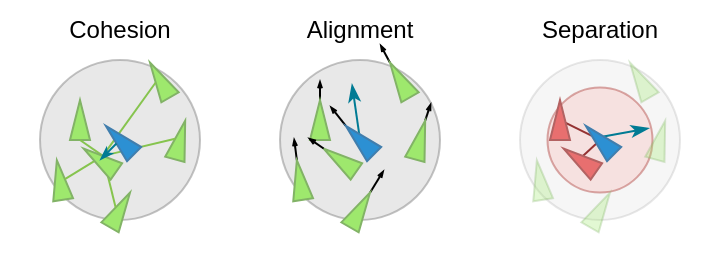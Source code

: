 <mxfile version="20.2.7"><diagram id="YCPdlBkszeK2X-TOf6wd" name="Page-1"><mxGraphModel dx="933" dy="522" grid="1" gridSize="10" guides="1" tooltips="1" connect="1" arrows="1" fold="1" page="1" pageScale="1" pageWidth="1200" pageHeight="1920" math="0" shadow="0"><root><mxCell id="0"/><mxCell id="1" parent="0"/><mxCell id="EjmFFE0QnTrS7FpCaU7E-526" value="" style="rounded=0;whiteSpace=wrap;html=1;fontFamily=Helvetica;strokeWidth=1;strokeColor=none;" vertex="1" parent="1"><mxGeometry x="80" y="40" width="360" height="130" as="geometry"/></mxCell><mxCell id="EjmFFE0QnTrS7FpCaU7E-527" value="" style="ellipse;whiteSpace=wrap;html=1;aspect=fixed;strokeColor=#878787;strokeWidth=1;fillColor=#D1D1D1;opacity=20;" vertex="1" parent="1"><mxGeometry x="340" y="70" width="80" height="80" as="geometry"/></mxCell><mxCell id="EjmFFE0QnTrS7FpCaU7E-528" value="" style="ellipse;whiteSpace=wrap;html=1;aspect=fixed;strokeColor=#b85450;strokeWidth=1;fillColor=#f8cecc;opacity=50;" vertex="1" parent="1"><mxGeometry x="353.75" y="83.75" width="52.5" height="52.5" as="geometry"/></mxCell><mxCell id="EjmFFE0QnTrS7FpCaU7E-529" value="" style="ellipse;whiteSpace=wrap;html=1;aspect=fixed;strokeColor=#878787;strokeWidth=1;fillColor=#D1D1D1;opacity=50;" vertex="1" parent="1"><mxGeometry x="220" y="70" width="80" height="80" as="geometry"/></mxCell><mxCell id="EjmFFE0QnTrS7FpCaU7E-530" value="" style="triangle;whiteSpace=wrap;html=1;strokeColor=#82b366;fillColor=#9EE86D;rotation=285;opacity=30;" vertex="1" parent="1"><mxGeometry x="400" y="105" width="20" height="10" as="geometry"/></mxCell><mxCell id="EjmFFE0QnTrS7FpCaU7E-531" value="" style="triangle;whiteSpace=wrap;html=1;strokeColor=#82b366;fillColor=#9EE86D;rotation=300;opacity=30;" vertex="1" parent="1"><mxGeometry x="370" y="140" width="20" height="10" as="geometry"/></mxCell><mxCell id="EjmFFE0QnTrS7FpCaU7E-532" value="" style="triangle;whiteSpace=wrap;html=1;strokeColor=#82b366;fillColor=#9EE86D;rotation=240;opacity=30;" vertex="1" parent="1"><mxGeometry x="390" y="75" width="20" height="10" as="geometry"/></mxCell><mxCell id="EjmFFE0QnTrS7FpCaU7E-533" value="" style="endArrow=none;html=1;rounded=0;strokeColor=#943232;" edge="1" parent="1" source="EjmFFE0QnTrS7FpCaU7E-536" target="EjmFFE0QnTrS7FpCaU7E-537"><mxGeometry width="50" height="50" relative="1" as="geometry"><mxPoint x="314" y="220" as="sourcePoint"/><mxPoint x="330" y="200" as="targetPoint"/></mxGeometry></mxCell><mxCell id="EjmFFE0QnTrS7FpCaU7E-534" value="" style="endArrow=none;html=1;rounded=0;strokeColor=#943232;entryX=0.5;entryY=1;entryDx=0;entryDy=0;exitX=0.5;exitY=0;exitDx=0;exitDy=0;" edge="1" parent="1" source="EjmFFE0QnTrS7FpCaU7E-536" target="EjmFFE0QnTrS7FpCaU7E-538"><mxGeometry width="50" height="50" relative="1" as="geometry"><mxPoint x="385.959" y="117.98" as="sourcePoint"/><mxPoint x="372.857" y="111.429" as="targetPoint"/></mxGeometry></mxCell><mxCell id="EjmFFE0QnTrS7FpCaU7E-535" value="" style="endArrow=classicThin;html=1;rounded=0;strokeColor=#007B94;endFill=1;exitX=0.5;exitY=1;exitDx=0;exitDy=0;entryX=0.968;entryY=0.387;entryDx=0;entryDy=0;entryPerimeter=0;" edge="1" parent="1" source="EjmFFE0QnTrS7FpCaU7E-536" target="EjmFFE0QnTrS7FpCaU7E-528"><mxGeometry width="50" height="50" relative="1" as="geometry"><mxPoint x="385" y="104.72" as="sourcePoint"/><mxPoint x="400" y="105" as="targetPoint"/></mxGeometry></mxCell><mxCell id="EjmFFE0QnTrS7FpCaU7E-536" value="" style="triangle;whiteSpace=wrap;html=1;strokeColor=#417EAD;fillColor=#2C90D3;rotation=-135;" vertex="1" parent="1"><mxGeometry x="370" y="105" width="20" height="10" as="geometry"/></mxCell><mxCell id="EjmFFE0QnTrS7FpCaU7E-537" value="" style="triangle;whiteSpace=wrap;html=1;strokeColor=#B36262;fillColor=#E86F6F;rotation=-90;" vertex="1" parent="1"><mxGeometry x="350" y="95" width="20" height="10" as="geometry"/></mxCell><mxCell id="EjmFFE0QnTrS7FpCaU7E-538" value="" style="triangle;whiteSpace=wrap;html=1;strokeColor=#B36262;fillColor=#E86F6F;rotation=-145;" vertex="1" parent="1"><mxGeometry x="360" y="115" width="20" height="10" as="geometry"/></mxCell><mxCell id="EjmFFE0QnTrS7FpCaU7E-539" value="Separation" style="text;html=1;strokeColor=none;fillColor=none;align=center;verticalAlign=middle;whiteSpace=wrap;rounded=0;opacity=30;" vertex="1" parent="1"><mxGeometry x="350" y="40" width="60" height="30" as="geometry"/></mxCell><mxCell id="EjmFFE0QnTrS7FpCaU7E-540" value="" style="endArrow=openThin;html=1;rounded=0;endFill=0;exitX=1;exitY=0.5;exitDx=0;exitDy=0;endSize=2;startSize=4;strokeWidth=1;" edge="1" parent="1" source="EjmFFE0QnTrS7FpCaU7E-551"><mxGeometry width="50" height="50" relative="1" as="geometry"><mxPoint x="235" y="94.72" as="sourcePoint"/><mxPoint x="240" y="80" as="targetPoint"/></mxGeometry></mxCell><mxCell id="EjmFFE0QnTrS7FpCaU7E-541" value="" style="ellipse;whiteSpace=wrap;html=1;aspect=fixed;strokeColor=#878787;strokeWidth=1;fillColor=#D1D1D1;opacity=50;" vertex="1" parent="1"><mxGeometry x="100" y="70" width="80" height="80" as="geometry"/></mxCell><mxCell id="EjmFFE0QnTrS7FpCaU7E-542" value="" style="triangle;whiteSpace=wrap;html=1;strokeColor=#82b366;fillColor=#9EE86D;rotation=-90;" vertex="1" parent="1"><mxGeometry x="110" y="95" width="20" height="10" as="geometry"/></mxCell><mxCell id="EjmFFE0QnTrS7FpCaU7E-543" value="" style="triangle;whiteSpace=wrap;html=1;strokeColor=#82b366;fillColor=#9EE86D;rotation=285;" vertex="1" parent="1"><mxGeometry x="160" y="105" width="20" height="10" as="geometry"/></mxCell><mxCell id="EjmFFE0QnTrS7FpCaU7E-544" value="" style="triangle;whiteSpace=wrap;html=1;strokeColor=#82b366;fillColor=#9EE86D;rotation=300;" vertex="1" parent="1"><mxGeometry x="130" y="140" width="20" height="10" as="geometry"/></mxCell><mxCell id="EjmFFE0QnTrS7FpCaU7E-545" value="" style="triangle;whiteSpace=wrap;html=1;strokeColor=#82b366;fillColor=#9EE86D;rotation=240;" vertex="1" parent="1"><mxGeometry x="150" y="75" width="20" height="10" as="geometry"/></mxCell><mxCell id="EjmFFE0QnTrS7FpCaU7E-546" value="Alignment" style="text;html=1;strokeColor=none;fillColor=none;align=center;verticalAlign=middle;whiteSpace=wrap;rounded=0;opacity=30;" vertex="1" parent="1"><mxGeometry x="230" y="40" width="60" height="30" as="geometry"/></mxCell><mxCell id="EjmFFE0QnTrS7FpCaU7E-547" value="Cohesion" style="text;html=1;strokeColor=none;fillColor=none;align=center;verticalAlign=middle;whiteSpace=wrap;rounded=0;opacity=30;" vertex="1" parent="1"><mxGeometry x="110" y="40" width="60" height="30" as="geometry"/></mxCell><mxCell id="EjmFFE0QnTrS7FpCaU7E-548" value="" style="endArrow=openThin;html=1;rounded=0;endFill=0;exitX=1;exitY=0.5;exitDx=0;exitDy=0;endSize=2;startSize=4;strokeWidth=1;" edge="1" parent="1" source="EjmFFE0QnTrS7FpCaU7E-552"><mxGeometry width="50" height="50" relative="1" as="geometry"><mxPoint x="250" y="145.0" as="sourcePoint"/><mxPoint x="272.0" y="125" as="targetPoint"/></mxGeometry></mxCell><mxCell id="EjmFFE0QnTrS7FpCaU7E-549" value="" style="endArrow=openThin;html=1;rounded=0;endFill=0;endSize=2;startSize=4;strokeWidth=1;exitX=1;exitY=0.5;exitDx=0;exitDy=0;" edge="1" parent="1" source="EjmFFE0QnTrS7FpCaU7E-554"><mxGeometry width="50" height="50" relative="1" as="geometry"><mxPoint x="310" y="70" as="sourcePoint"/><mxPoint x="270" y="62" as="targetPoint"/></mxGeometry></mxCell><mxCell id="EjmFFE0QnTrS7FpCaU7E-550" value="" style="endArrow=openThin;html=1;rounded=0;endFill=0;exitX=1;exitY=0.5;exitDx=0;exitDy=0;endSize=2;startSize=4;strokeWidth=1;" edge="1" parent="1" source="EjmFFE0QnTrS7FpCaU7E-560"><mxGeometry width="50" height="50" relative="1" as="geometry"><mxPoint x="300" y="150.0" as="sourcePoint"/><mxPoint x="245" y="93" as="targetPoint"/></mxGeometry></mxCell><mxCell id="EjmFFE0QnTrS7FpCaU7E-551" value="" style="triangle;whiteSpace=wrap;html=1;strokeColor=#82b366;fillColor=#9EE86D;rotation=-90;" vertex="1" parent="1"><mxGeometry x="230" y="95" width="20" height="10" as="geometry"/></mxCell><mxCell id="EjmFFE0QnTrS7FpCaU7E-552" value="" style="triangle;whiteSpace=wrap;html=1;strokeColor=#82b366;fillColor=#9EE86D;rotation=300;" vertex="1" parent="1"><mxGeometry x="250" y="140" width="20" height="10" as="geometry"/></mxCell><mxCell id="EjmFFE0QnTrS7FpCaU7E-553" value="" style="triangle;whiteSpace=wrap;html=1;strokeColor=#82b366;fillColor=#9EE86D;rotation=-145;" vertex="1" parent="1"><mxGeometry x="240" y="115" width="20" height="10" as="geometry"/></mxCell><mxCell id="EjmFFE0QnTrS7FpCaU7E-554" value="" style="triangle;whiteSpace=wrap;html=1;strokeColor=#82b366;fillColor=#9EE86D;rotation=-120;" vertex="1" parent="1"><mxGeometry x="270" y="75" width="20" height="10" as="geometry"/></mxCell><mxCell id="EjmFFE0QnTrS7FpCaU7E-555" value="" style="endArrow=classicThin;html=1;rounded=0;strokeColor=#007B94;endFill=1;strokeWidth=1;" edge="1" parent="1" target="EjmFFE0QnTrS7FpCaU7E-529"><mxGeometry width="50" height="50" relative="1" as="geometry"><mxPoint x="260" y="109.86" as="sourcePoint"/><mxPoint x="250" y="90" as="targetPoint"/></mxGeometry></mxCell><mxCell id="EjmFFE0QnTrS7FpCaU7E-556" value="" style="endArrow=openThin;html=1;rounded=0;endFill=0;exitX=1;exitY=0.5;exitDx=0;exitDy=0;endSize=2;startSize=4;strokeWidth=1;entryX=0.944;entryY=0.268;entryDx=0;entryDy=0;entryPerimeter=0;" edge="1" parent="1" source="EjmFFE0QnTrS7FpCaU7E-557" target="EjmFFE0QnTrS7FpCaU7E-529"><mxGeometry width="50" height="50" relative="1" as="geometry"><mxPoint x="281.34" y="105.0" as="sourcePoint"/><mxPoint x="278" y="89" as="targetPoint"/></mxGeometry></mxCell><mxCell id="EjmFFE0QnTrS7FpCaU7E-557" value="" style="triangle;whiteSpace=wrap;html=1;strokeColor=#82b366;fillColor=#9EE86D;rotation=285;" vertex="1" parent="1"><mxGeometry x="280" y="105" width="20" height="10" as="geometry"/></mxCell><mxCell id="EjmFFE0QnTrS7FpCaU7E-558" value="" style="endArrow=openThin;html=1;rounded=0;endFill=0;exitX=1;exitY=0.5;exitDx=0;exitDy=0;endSize=2;startSize=4;strokeWidth=1;entryX=0.056;entryY=-0.096;entryDx=0;entryDy=0;entryPerimeter=0;" edge="1" parent="1" source="EjmFFE0QnTrS7FpCaU7E-553" target="EjmFFE0QnTrS7FpCaU7E-551"><mxGeometry width="50" height="50" relative="1" as="geometry"><mxPoint x="250" y="100.0" as="sourcePoint"/><mxPoint x="250" y="90.0" as="targetPoint"/></mxGeometry></mxCell><mxCell id="EjmFFE0QnTrS7FpCaU7E-559" value="" style="endArrow=classicThin;html=1;rounded=0;strokeColor=#007B94;endFill=1;" edge="1" parent="1"><mxGeometry width="50" height="50" relative="1" as="geometry"><mxPoint x="260" y="109.86" as="sourcePoint"/><mxPoint x="256" y="82" as="targetPoint"/></mxGeometry></mxCell><mxCell id="EjmFFE0QnTrS7FpCaU7E-560" value="" style="triangle;whiteSpace=wrap;html=1;strokeColor=#417EAD;fillColor=#2C90D3;rotation=-135;" vertex="1" parent="1"><mxGeometry x="250" y="105" width="20" height="10" as="geometry"/></mxCell><mxCell id="EjmFFE0QnTrS7FpCaU7E-561" value="" style="triangle;whiteSpace=wrap;html=1;strokeColor=#82b366;fillColor=#9EE86D;rotation=-99;" vertex="1" parent="1"><mxGeometry x="100" y="125" width="20" height="10" as="geometry"/></mxCell><mxCell id="EjmFFE0QnTrS7FpCaU7E-562" value="" style="endArrow=openThin;html=1;rounded=0;endFill=0;exitX=1;exitY=0.5;exitDx=0;exitDy=0;endSize=2;startSize=4;strokeWidth=1;" edge="1" parent="1" source="EjmFFE0QnTrS7FpCaU7E-563"><mxGeometry width="50" height="50" relative="1" as="geometry"><mxPoint x="251.808" y="124.264" as="sourcePoint"/><mxPoint x="227.0" y="109" as="targetPoint"/></mxGeometry></mxCell><mxCell id="EjmFFE0QnTrS7FpCaU7E-563" value="" style="triangle;whiteSpace=wrap;html=1;strokeColor=#82b366;fillColor=#9EE86D;rotation=-99;" vertex="1" parent="1"><mxGeometry x="220" y="125" width="20" height="10" as="geometry"/></mxCell><mxCell id="EjmFFE0QnTrS7FpCaU7E-564" value="" style="triangle;whiteSpace=wrap;html=1;strokeColor=#82b366;fillColor=#9EE86D;rotation=-99;opacity=30;" vertex="1" parent="1"><mxGeometry x="340" y="125" width="20" height="10" as="geometry"/></mxCell><mxCell id="EjmFFE0QnTrS7FpCaU7E-565" value="" style="endArrow=none;html=1;rounded=0;strokeColor=#86C44E;entryX=0;entryY=0.5;entryDx=0;entryDy=0;exitX=0.5;exitY=1;exitDx=0;exitDy=0;" edge="1" parent="1" source="EjmFFE0QnTrS7FpCaU7E-570" target="EjmFFE0QnTrS7FpCaU7E-542"><mxGeometry width="50" height="50" relative="1" as="geometry"><mxPoint x="130" y="126" as="sourcePoint"/><mxPoint x="372.857" y="111.429" as="targetPoint"/></mxGeometry></mxCell><mxCell id="EjmFFE0QnTrS7FpCaU7E-566" value="" style="endArrow=none;html=1;rounded=0;strokeColor=#86C44E;exitX=0.5;exitY=1;exitDx=0;exitDy=0;entryX=0.5;entryY=1;entryDx=0;entryDy=0;" edge="1" parent="1" source="EjmFFE0QnTrS7FpCaU7E-561" target="EjmFFE0QnTrS7FpCaU7E-570"><mxGeometry width="50" height="50" relative="1" as="geometry"><mxPoint x="141.434" y="127.952" as="sourcePoint"/><mxPoint x="140" y="120" as="targetPoint"/></mxGeometry></mxCell><mxCell id="EjmFFE0QnTrS7FpCaU7E-567" value="" style="endArrow=none;html=1;rounded=0;strokeColor=#86C44E;exitX=0.5;exitY=1;exitDx=0;exitDy=0;entryX=0.5;entryY=0;entryDx=0;entryDy=0;" edge="1" parent="1" source="EjmFFE0QnTrS7FpCaU7E-570" target="EjmFFE0QnTrS7FpCaU7E-544"><mxGeometry width="50" height="50" relative="1" as="geometry"><mxPoint x="122.469" y="139.609" as="sourcePoint"/><mxPoint x="141.434" y="127.952" as="targetPoint"/></mxGeometry></mxCell><mxCell id="EjmFFE0QnTrS7FpCaU7E-568" value="" style="endArrow=none;html=1;rounded=0;strokeColor=#86C44E;exitX=0.5;exitY=0;exitDx=0;exitDy=0;entryX=0.5;entryY=1;entryDx=0;entryDy=0;" edge="1" parent="1" source="EjmFFE0QnTrS7FpCaU7E-545" target="EjmFFE0QnTrS7FpCaU7E-570"><mxGeometry width="50" height="50" relative="1" as="geometry"><mxPoint x="150.004" y="85.002" as="sourcePoint"/><mxPoint x="156.405" y="110.8" as="targetPoint"/></mxGeometry></mxCell><mxCell id="EjmFFE0QnTrS7FpCaU7E-569" value="" style="endArrow=none;html=1;rounded=0;strokeColor=#86C44E;exitX=0.5;exitY=0;exitDx=0;exitDy=0;entryX=0.5;entryY=1;entryDx=0;entryDy=0;" edge="1" parent="1" source="EjmFFE0QnTrS7FpCaU7E-543" target="EjmFFE0QnTrS7FpCaU7E-570"><mxGeometry width="50" height="50" relative="1" as="geometry"><mxPoint x="167.835" y="91.25" as="sourcePoint"/><mxPoint x="141.434" y="127.952" as="targetPoint"/></mxGeometry></mxCell><mxCell id="EjmFFE0QnTrS7FpCaU7E-570" value="" style="triangle;whiteSpace=wrap;html=1;strokeColor=#82b366;fillColor=#9EE86D;rotation=-145;" vertex="1" parent="1"><mxGeometry x="120" y="115" width="20" height="10" as="geometry"/></mxCell><mxCell id="EjmFFE0QnTrS7FpCaU7E-571" value="" style="triangle;whiteSpace=wrap;html=1;strokeColor=#417EAD;fillColor=#2C90D3;rotation=-135;" vertex="1" parent="1"><mxGeometry x="130" y="105" width="20" height="10" as="geometry"/></mxCell><mxCell id="EjmFFE0QnTrS7FpCaU7E-572" value="" style="endArrow=classicThin;html=1;rounded=0;strokeColor=#007B94;endFill=1;exitX=0.5;exitY=0;exitDx=0;exitDy=0;endSize=4;" edge="1" parent="1" source="EjmFFE0QnTrS7FpCaU7E-571"><mxGeometry width="50" height="50" relative="1" as="geometry"><mxPoint x="270" y="119.86" as="sourcePoint"/><mxPoint x="130" y="120" as="targetPoint"/></mxGeometry></mxCell></root></mxGraphModel></diagram></mxfile>